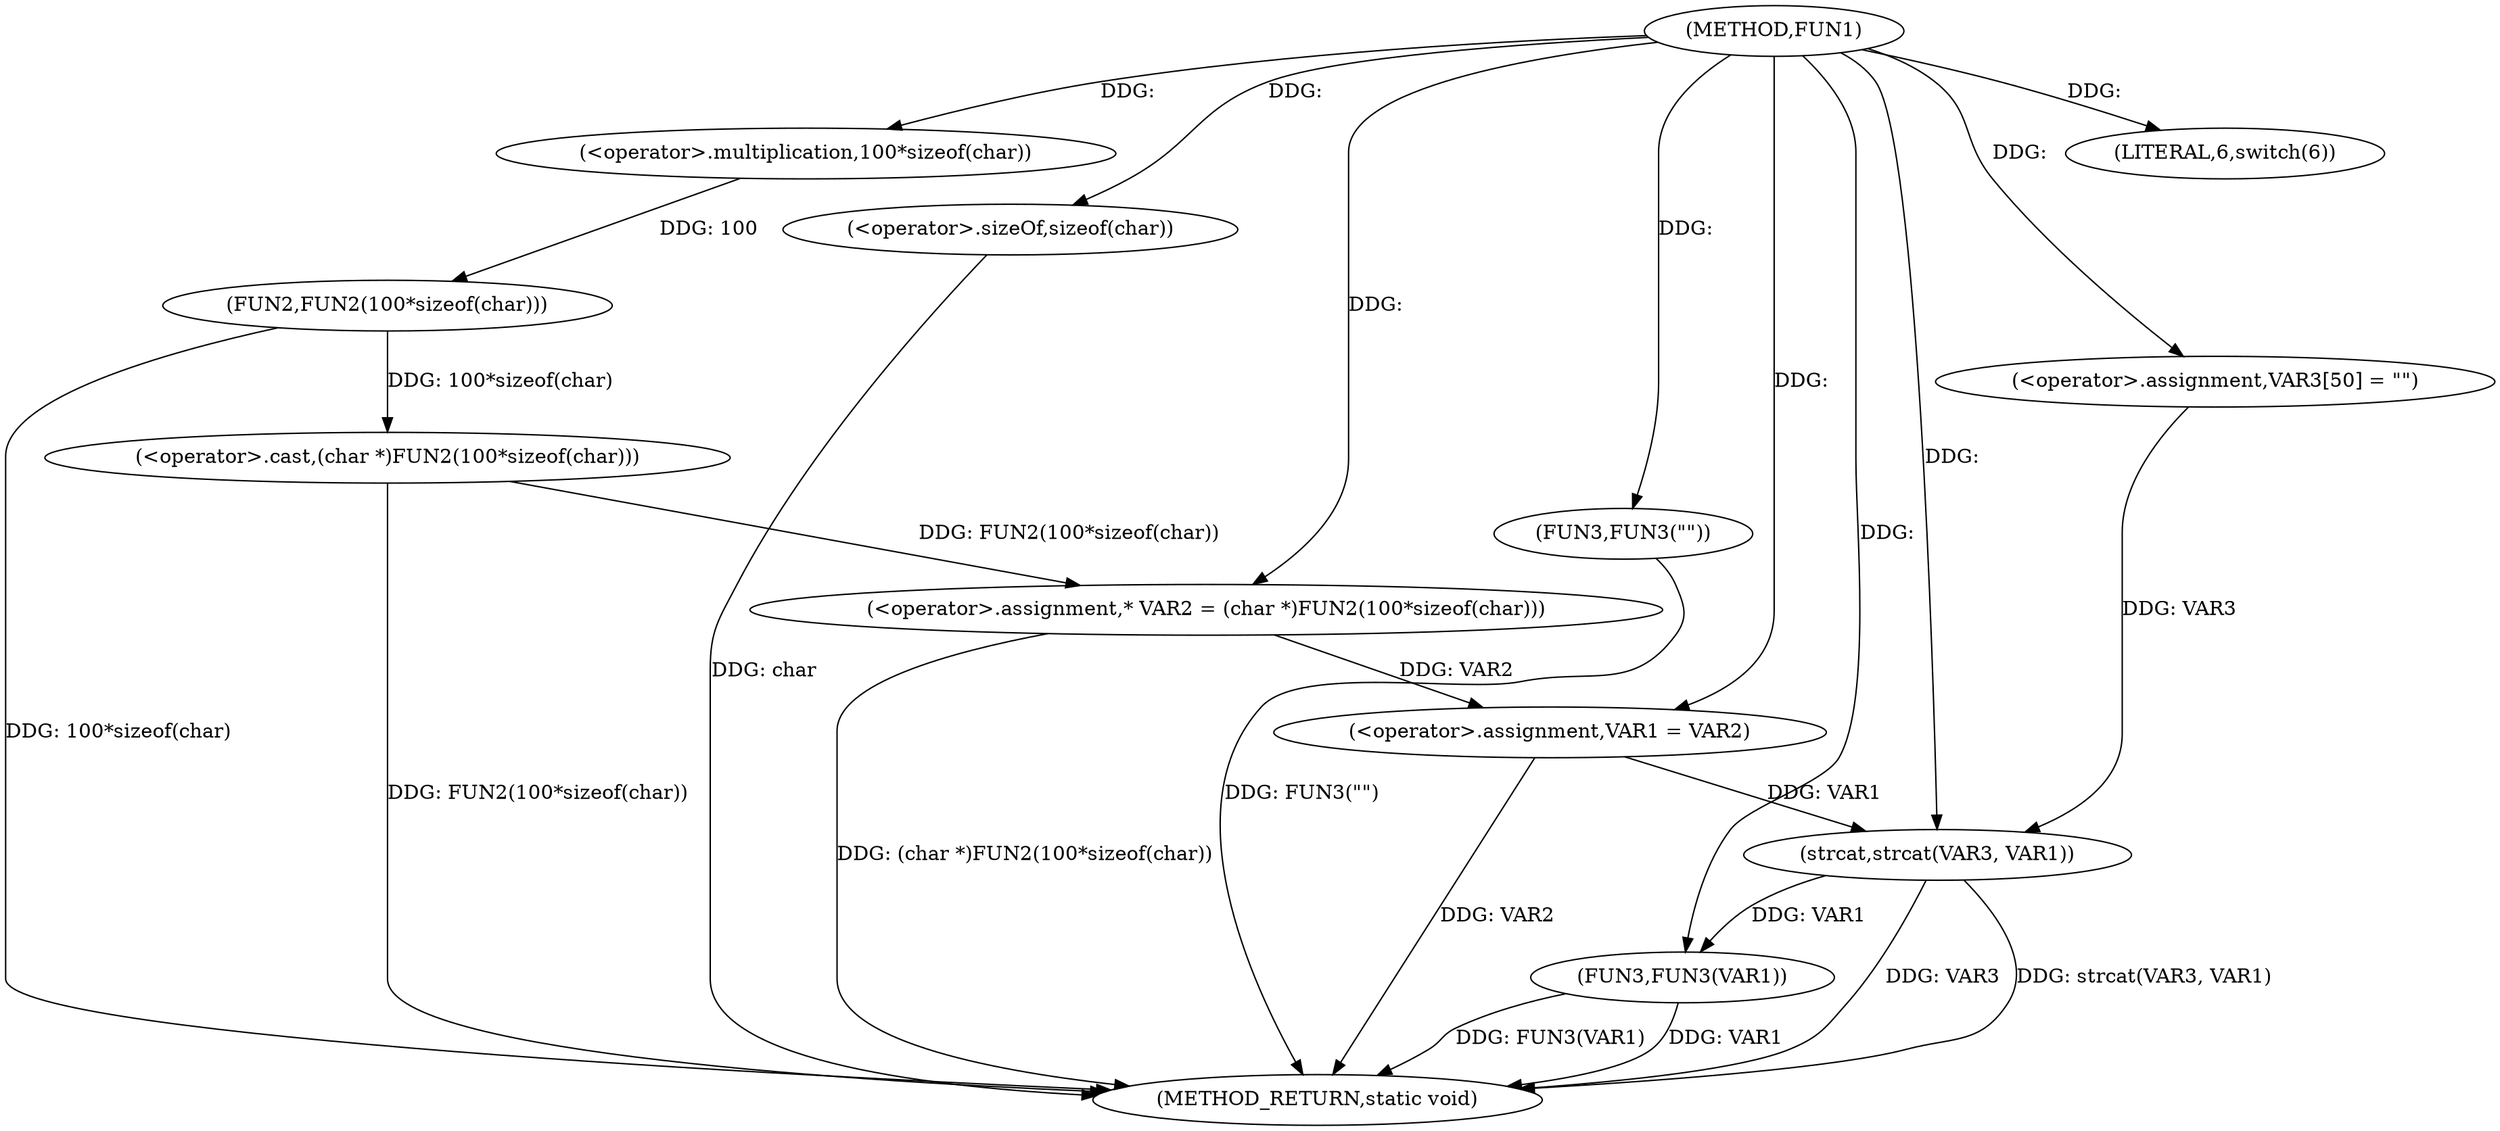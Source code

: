 digraph FUN1 {  
"1000100" [label = "(METHOD,FUN1)" ]
"1000135" [label = "(METHOD_RETURN,static void)" ]
"1000104" [label = "(<operator>.assignment,* VAR2 = (char *)FUN2(100*sizeof(char)))" ]
"1000106" [label = "(<operator>.cast,(char *)FUN2(100*sizeof(char)))" ]
"1000108" [label = "(FUN2,FUN2(100*sizeof(char)))" ]
"1000109" [label = "(<operator>.multiplication,100*sizeof(char))" ]
"1000111" [label = "(<operator>.sizeOf,sizeof(char))" ]
"1000113" [label = "(<operator>.assignment,VAR1 = VAR2)" ]
"1000117" [label = "(LITERAL,6,switch(6))" ]
"1000122" [label = "(FUN3,FUN3(\"\"))" ]
"1000127" [label = "(<operator>.assignment,VAR3[50] = \"\")" ]
"1000130" [label = "(strcat,strcat(VAR3, VAR1))" ]
"1000133" [label = "(FUN3,FUN3(VAR1))" ]
  "1000130" -> "1000135"  [ label = "DDG: strcat(VAR3, VAR1)"] 
  "1000106" -> "1000135"  [ label = "DDG: FUN2(100*sizeof(char))"] 
  "1000133" -> "1000135"  [ label = "DDG: VAR1"] 
  "1000113" -> "1000135"  [ label = "DDG: VAR2"] 
  "1000122" -> "1000135"  [ label = "DDG: FUN3(\"\")"] 
  "1000130" -> "1000135"  [ label = "DDG: VAR3"] 
  "1000133" -> "1000135"  [ label = "DDG: FUN3(VAR1)"] 
  "1000111" -> "1000135"  [ label = "DDG: char"] 
  "1000104" -> "1000135"  [ label = "DDG: (char *)FUN2(100*sizeof(char))"] 
  "1000108" -> "1000135"  [ label = "DDG: 100*sizeof(char)"] 
  "1000106" -> "1000104"  [ label = "DDG: FUN2(100*sizeof(char))"] 
  "1000100" -> "1000104"  [ label = "DDG: "] 
  "1000108" -> "1000106"  [ label = "DDG: 100*sizeof(char)"] 
  "1000109" -> "1000108"  [ label = "DDG: 100"] 
  "1000100" -> "1000109"  [ label = "DDG: "] 
  "1000100" -> "1000111"  [ label = "DDG: "] 
  "1000104" -> "1000113"  [ label = "DDG: VAR2"] 
  "1000100" -> "1000113"  [ label = "DDG: "] 
  "1000100" -> "1000117"  [ label = "DDG: "] 
  "1000100" -> "1000122"  [ label = "DDG: "] 
  "1000100" -> "1000127"  [ label = "DDG: "] 
  "1000127" -> "1000130"  [ label = "DDG: VAR3"] 
  "1000100" -> "1000130"  [ label = "DDG: "] 
  "1000113" -> "1000130"  [ label = "DDG: VAR1"] 
  "1000130" -> "1000133"  [ label = "DDG: VAR1"] 
  "1000100" -> "1000133"  [ label = "DDG: "] 
}

